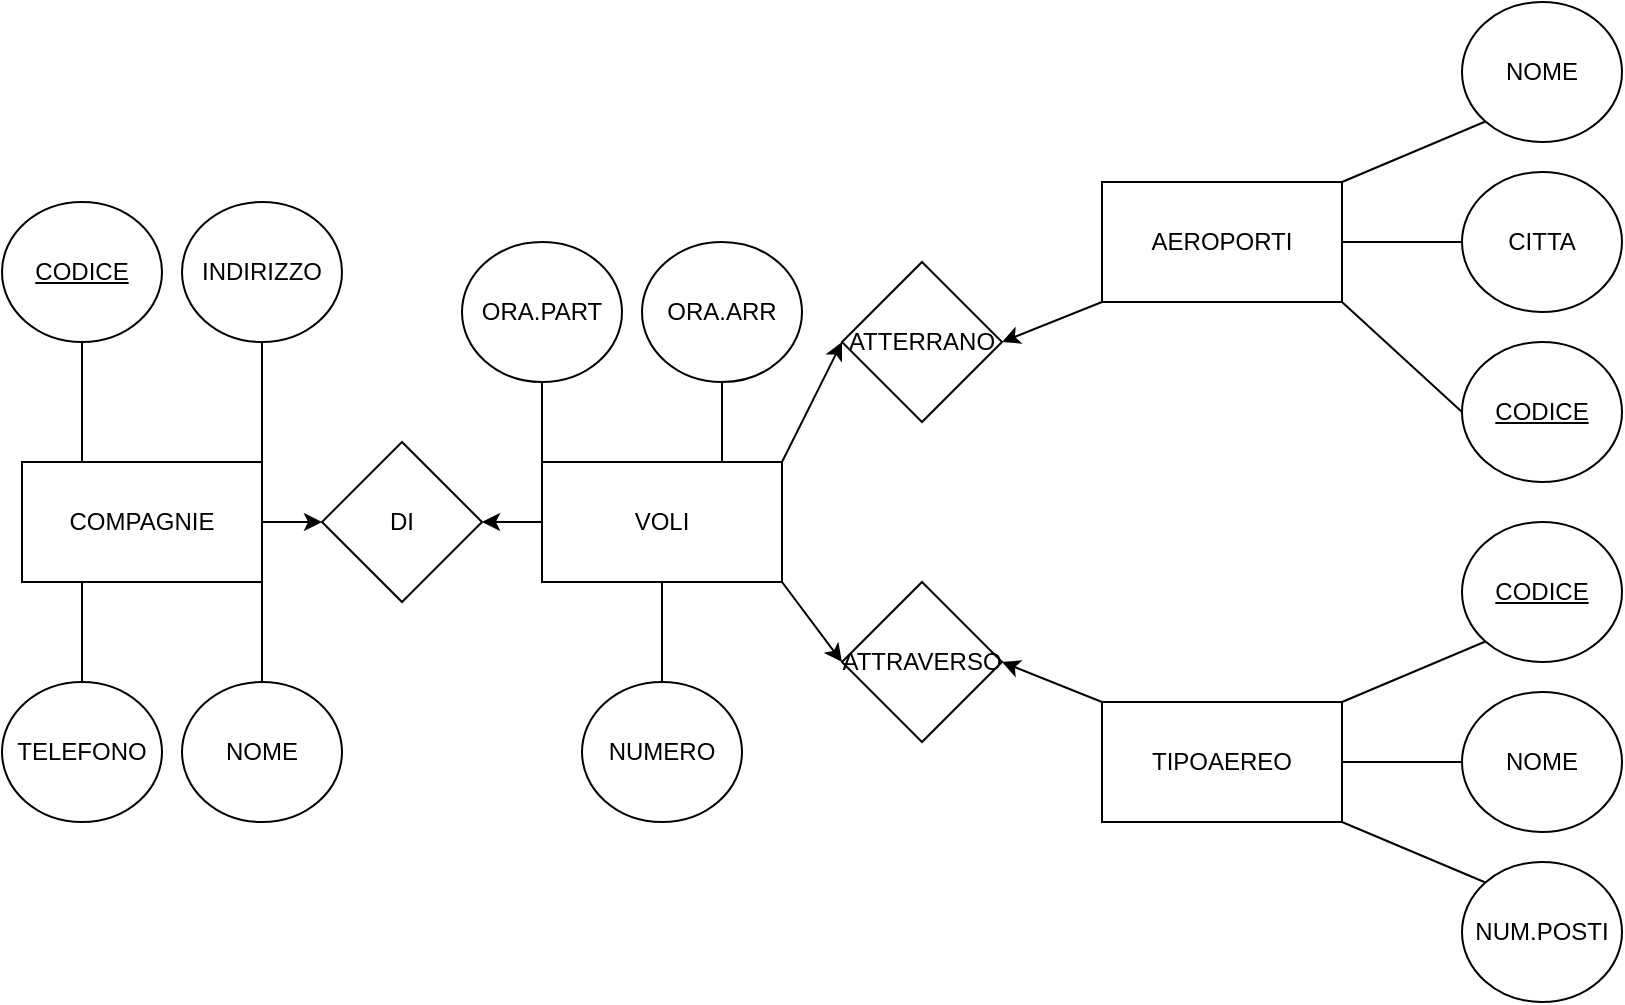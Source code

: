<mxfile version="14.2.4" type="github">
  <diagram id="JDD_yQQKGyVtzpEHGVRo" name="Page-1">
    <mxGraphModel dx="1021" dy="529" grid="1" gridSize="10" guides="1" tooltips="1" connect="1" arrows="1" fold="1" page="1" pageScale="1" pageWidth="2339" pageHeight="3300" math="0" shadow="0">
      <root>
        <mxCell id="0" />
        <mxCell id="1" parent="0" />
        <mxCell id="tfiH78JdWXMCooFqEJsw-20" value="AEROPORTI" style="rounded=0;whiteSpace=wrap;html=1;gradientColor=none;" vertex="1" parent="1">
          <mxGeometry x="960" y="160" width="120" height="60" as="geometry" />
        </mxCell>
        <mxCell id="tfiH78JdWXMCooFqEJsw-21" value="TIPOAEREO" style="rounded=0;whiteSpace=wrap;html=1;gradientColor=none;" vertex="1" parent="1">
          <mxGeometry x="960" y="420" width="120" height="60" as="geometry" />
        </mxCell>
        <mxCell id="tfiH78JdWXMCooFqEJsw-22" value="COMPAGNIE" style="rounded=0;whiteSpace=wrap;html=1;gradientColor=none;" vertex="1" parent="1">
          <mxGeometry x="420" y="300" width="120" height="60" as="geometry" />
        </mxCell>
        <mxCell id="tfiH78JdWXMCooFqEJsw-23" value="VOLI" style="rounded=0;whiteSpace=wrap;html=1;gradientColor=none;" vertex="1" parent="1">
          <mxGeometry x="680" y="300" width="120" height="60" as="geometry" />
        </mxCell>
        <mxCell id="tfiH78JdWXMCooFqEJsw-24" value="ATTERRANO" style="rhombus;whiteSpace=wrap;html=1;fillColor=#ffffff;gradientColor=none;" vertex="1" parent="1">
          <mxGeometry x="830" y="200" width="80" height="80" as="geometry" />
        </mxCell>
        <mxCell id="tfiH78JdWXMCooFqEJsw-25" value="ATTRAVERSO" style="rhombus;whiteSpace=wrap;html=1;fillColor=#ffffff;gradientColor=none;" vertex="1" parent="1">
          <mxGeometry x="830" y="360" width="80" height="80" as="geometry" />
        </mxCell>
        <mxCell id="tfiH78JdWXMCooFqEJsw-26" value="DI" style="rhombus;whiteSpace=wrap;html=1;fillColor=#ffffff;gradientColor=none;" vertex="1" parent="1">
          <mxGeometry x="570" y="290" width="80" height="80" as="geometry" />
        </mxCell>
        <mxCell id="tfiH78JdWXMCooFqEJsw-29" value="" style="endArrow=classic;html=1;entryX=0;entryY=0.5;entryDx=0;entryDy=0;exitX=1;exitY=0;exitDx=0;exitDy=0;" edge="1" parent="1" source="tfiH78JdWXMCooFqEJsw-23" target="tfiH78JdWXMCooFqEJsw-24">
          <mxGeometry width="50" height="50" relative="1" as="geometry">
            <mxPoint x="860" y="350" as="sourcePoint" />
            <mxPoint x="910" y="300" as="targetPoint" />
          </mxGeometry>
        </mxCell>
        <mxCell id="tfiH78JdWXMCooFqEJsw-30" value="" style="endArrow=classic;html=1;exitX=1;exitY=1;exitDx=0;exitDy=0;entryX=0;entryY=0.5;entryDx=0;entryDy=0;" edge="1" parent="1" source="tfiH78JdWXMCooFqEJsw-23" target="tfiH78JdWXMCooFqEJsw-25">
          <mxGeometry width="50" height="50" relative="1" as="geometry">
            <mxPoint x="860" y="350" as="sourcePoint" />
            <mxPoint x="910" y="300" as="targetPoint" />
          </mxGeometry>
        </mxCell>
        <mxCell id="tfiH78JdWXMCooFqEJsw-31" value="" style="endArrow=classic;html=1;exitX=0;exitY=0;exitDx=0;exitDy=0;entryX=1;entryY=0.5;entryDx=0;entryDy=0;" edge="1" parent="1" source="tfiH78JdWXMCooFqEJsw-21" target="tfiH78JdWXMCooFqEJsw-25">
          <mxGeometry width="50" height="50" relative="1" as="geometry">
            <mxPoint x="860" y="350" as="sourcePoint" />
            <mxPoint x="910" y="300" as="targetPoint" />
          </mxGeometry>
        </mxCell>
        <mxCell id="tfiH78JdWXMCooFqEJsw-32" value="" style="endArrow=classic;html=1;exitX=0;exitY=1;exitDx=0;exitDy=0;entryX=1;entryY=0.5;entryDx=0;entryDy=0;" edge="1" parent="1" source="tfiH78JdWXMCooFqEJsw-20" target="tfiH78JdWXMCooFqEJsw-24">
          <mxGeometry width="50" height="50" relative="1" as="geometry">
            <mxPoint x="860" y="350" as="sourcePoint" />
            <mxPoint x="910" y="300" as="targetPoint" />
          </mxGeometry>
        </mxCell>
        <mxCell id="tfiH78JdWXMCooFqEJsw-33" value="" style="endArrow=classic;html=1;exitX=1;exitY=0.5;exitDx=0;exitDy=0;entryX=0;entryY=0.5;entryDx=0;entryDy=0;" edge="1" parent="1" source="tfiH78JdWXMCooFqEJsw-22" target="tfiH78JdWXMCooFqEJsw-26">
          <mxGeometry width="50" height="50" relative="1" as="geometry">
            <mxPoint x="860" y="350" as="sourcePoint" />
            <mxPoint x="910" y="300" as="targetPoint" />
          </mxGeometry>
        </mxCell>
        <mxCell id="tfiH78JdWXMCooFqEJsw-34" value="" style="endArrow=classic;html=1;entryX=1;entryY=0.5;entryDx=0;entryDy=0;exitX=0;exitY=0.5;exitDx=0;exitDy=0;" edge="1" parent="1" source="tfiH78JdWXMCooFqEJsw-23" target="tfiH78JdWXMCooFqEJsw-26">
          <mxGeometry width="50" height="50" relative="1" as="geometry">
            <mxPoint x="860" y="350" as="sourcePoint" />
            <mxPoint x="910" y="300" as="targetPoint" />
          </mxGeometry>
        </mxCell>
        <mxCell id="tfiH78JdWXMCooFqEJsw-35" value="TELEFONO" style="ellipse;whiteSpace=wrap;html=1;fillColor=#ffffff;gradientColor=none;" vertex="1" parent="1">
          <mxGeometry x="410" y="410" width="80" height="70" as="geometry" />
        </mxCell>
        <mxCell id="tfiH78JdWXMCooFqEJsw-36" value="INDIRIZZO" style="ellipse;whiteSpace=wrap;html=1;fillColor=#ffffff;gradientColor=none;" vertex="1" parent="1">
          <mxGeometry x="500" y="170" width="80" height="70" as="geometry" />
        </mxCell>
        <mxCell id="tfiH78JdWXMCooFqEJsw-37" value="NOME" style="ellipse;whiteSpace=wrap;html=1;fillColor=#ffffff;gradientColor=none;" vertex="1" parent="1">
          <mxGeometry x="500" y="410" width="80" height="70" as="geometry" />
        </mxCell>
        <mxCell id="tfiH78JdWXMCooFqEJsw-38" value="&lt;u&gt;CODICE&lt;/u&gt;" style="ellipse;whiteSpace=wrap;html=1;fillColor=#ffffff;gradientColor=none;" vertex="1" parent="1">
          <mxGeometry x="410" y="170" width="80" height="70" as="geometry" />
        </mxCell>
        <mxCell id="tfiH78JdWXMCooFqEJsw-39" value="&lt;u&gt;CODICE&lt;/u&gt;" style="ellipse;whiteSpace=wrap;html=1;fillColor=#ffffff;gradientColor=none;" vertex="1" parent="1">
          <mxGeometry x="1140" y="240" width="80" height="70" as="geometry" />
        </mxCell>
        <mxCell id="tfiH78JdWXMCooFqEJsw-40" value="CITTA" style="ellipse;whiteSpace=wrap;html=1;fillColor=#ffffff;gradientColor=none;" vertex="1" parent="1">
          <mxGeometry x="1140" y="155" width="80" height="70" as="geometry" />
        </mxCell>
        <mxCell id="tfiH78JdWXMCooFqEJsw-41" value="NOME" style="ellipse;whiteSpace=wrap;html=1;fillColor=#ffffff;gradientColor=none;" vertex="1" parent="1">
          <mxGeometry x="1140" y="70" width="80" height="70" as="geometry" />
        </mxCell>
        <mxCell id="tfiH78JdWXMCooFqEJsw-42" value="" style="endArrow=none;html=1;entryX=0;entryY=0.5;entryDx=0;entryDy=0;exitX=1;exitY=1;exitDx=0;exitDy=0;" edge="1" parent="1" source="tfiH78JdWXMCooFqEJsw-20" target="tfiH78JdWXMCooFqEJsw-39">
          <mxGeometry width="50" height="50" relative="1" as="geometry">
            <mxPoint x="860" y="350" as="sourcePoint" />
            <mxPoint x="910" y="300" as="targetPoint" />
          </mxGeometry>
        </mxCell>
        <mxCell id="tfiH78JdWXMCooFqEJsw-43" value="" style="endArrow=none;html=1;entryX=0;entryY=0.5;entryDx=0;entryDy=0;exitX=1;exitY=0.5;exitDx=0;exitDy=0;" edge="1" parent="1" source="tfiH78JdWXMCooFqEJsw-20" target="tfiH78JdWXMCooFqEJsw-40">
          <mxGeometry width="50" height="50" relative="1" as="geometry">
            <mxPoint x="860" y="350" as="sourcePoint" />
            <mxPoint x="910" y="300" as="targetPoint" />
          </mxGeometry>
        </mxCell>
        <mxCell id="tfiH78JdWXMCooFqEJsw-44" value="" style="endArrow=none;html=1;entryX=0;entryY=1;entryDx=0;entryDy=0;exitX=1;exitY=0;exitDx=0;exitDy=0;" edge="1" parent="1" source="tfiH78JdWXMCooFqEJsw-20" target="tfiH78JdWXMCooFqEJsw-41">
          <mxGeometry width="50" height="50" relative="1" as="geometry">
            <mxPoint x="860" y="350" as="sourcePoint" />
            <mxPoint x="910" y="300" as="targetPoint" />
          </mxGeometry>
        </mxCell>
        <mxCell id="tfiH78JdWXMCooFqEJsw-45" value="&lt;u&gt;CODICE&lt;/u&gt;" style="ellipse;whiteSpace=wrap;html=1;fillColor=#ffffff;gradientColor=none;" vertex="1" parent="1">
          <mxGeometry x="1140" y="330" width="80" height="70" as="geometry" />
        </mxCell>
        <mxCell id="tfiH78JdWXMCooFqEJsw-46" value="NOME" style="ellipse;whiteSpace=wrap;html=1;fillColor=#ffffff;gradientColor=none;" vertex="1" parent="1">
          <mxGeometry x="1140" y="415" width="80" height="70" as="geometry" />
        </mxCell>
        <mxCell id="tfiH78JdWXMCooFqEJsw-47" value="NUM.POSTI" style="ellipse;whiteSpace=wrap;html=1;fillColor=#ffffff;gradientColor=none;" vertex="1" parent="1">
          <mxGeometry x="1140" y="500" width="80" height="70" as="geometry" />
        </mxCell>
        <mxCell id="tfiH78JdWXMCooFqEJsw-48" value="" style="endArrow=none;html=1;entryX=0;entryY=1;entryDx=0;entryDy=0;exitX=1;exitY=0;exitDx=0;exitDy=0;" edge="1" parent="1" source="tfiH78JdWXMCooFqEJsw-21" target="tfiH78JdWXMCooFqEJsw-45">
          <mxGeometry width="50" height="50" relative="1" as="geometry">
            <mxPoint x="860" y="350" as="sourcePoint" />
            <mxPoint x="910" y="300" as="targetPoint" />
          </mxGeometry>
        </mxCell>
        <mxCell id="tfiH78JdWXMCooFqEJsw-49" value="" style="endArrow=none;html=1;entryX=0;entryY=0.5;entryDx=0;entryDy=0;exitX=1;exitY=0.5;exitDx=0;exitDy=0;" edge="1" parent="1" source="tfiH78JdWXMCooFqEJsw-21" target="tfiH78JdWXMCooFqEJsw-46">
          <mxGeometry width="50" height="50" relative="1" as="geometry">
            <mxPoint x="860" y="350" as="sourcePoint" />
            <mxPoint x="910" y="300" as="targetPoint" />
          </mxGeometry>
        </mxCell>
        <mxCell id="tfiH78JdWXMCooFqEJsw-50" value="" style="endArrow=none;html=1;entryX=0;entryY=0;entryDx=0;entryDy=0;exitX=1;exitY=1;exitDx=0;exitDy=0;" edge="1" parent="1" source="tfiH78JdWXMCooFqEJsw-21" target="tfiH78JdWXMCooFqEJsw-47">
          <mxGeometry width="50" height="50" relative="1" as="geometry">
            <mxPoint x="860" y="350" as="sourcePoint" />
            <mxPoint x="910" y="300" as="targetPoint" />
          </mxGeometry>
        </mxCell>
        <mxCell id="tfiH78JdWXMCooFqEJsw-51" value="NUMERO" style="ellipse;whiteSpace=wrap;html=1;fillColor=#ffffff;gradientColor=none;" vertex="1" parent="1">
          <mxGeometry x="700" y="410" width="80" height="70" as="geometry" />
        </mxCell>
        <mxCell id="tfiH78JdWXMCooFqEJsw-52" value="ORA.PART" style="ellipse;whiteSpace=wrap;html=1;fillColor=#ffffff;gradientColor=none;" vertex="1" parent="1">
          <mxGeometry x="640" y="190" width="80" height="70" as="geometry" />
        </mxCell>
        <mxCell id="tfiH78JdWXMCooFqEJsw-53" value="ORA.ARR" style="ellipse;whiteSpace=wrap;html=1;fillColor=#ffffff;gradientColor=none;" vertex="1" parent="1">
          <mxGeometry x="730" y="190" width="80" height="70" as="geometry" />
        </mxCell>
        <mxCell id="tfiH78JdWXMCooFqEJsw-54" value="" style="endArrow=none;html=1;entryX=0.5;entryY=1;entryDx=0;entryDy=0;exitX=0.75;exitY=0;exitDx=0;exitDy=0;" edge="1" parent="1" source="tfiH78JdWXMCooFqEJsw-23" target="tfiH78JdWXMCooFqEJsw-53">
          <mxGeometry width="50" height="50" relative="1" as="geometry">
            <mxPoint x="860" y="350" as="sourcePoint" />
            <mxPoint x="910" y="300" as="targetPoint" />
          </mxGeometry>
        </mxCell>
        <mxCell id="tfiH78JdWXMCooFqEJsw-55" value="" style="endArrow=none;html=1;entryX=0.5;entryY=1;entryDx=0;entryDy=0;exitX=0;exitY=0.25;exitDx=0;exitDy=0;" edge="1" parent="1" source="tfiH78JdWXMCooFqEJsw-23" target="tfiH78JdWXMCooFqEJsw-52">
          <mxGeometry width="50" height="50" relative="1" as="geometry">
            <mxPoint x="860" y="350" as="sourcePoint" />
            <mxPoint x="910" y="300" as="targetPoint" />
          </mxGeometry>
        </mxCell>
        <mxCell id="tfiH78JdWXMCooFqEJsw-56" value="" style="endArrow=none;html=1;entryX=0.5;entryY=1;entryDx=0;entryDy=0;exitX=0.5;exitY=0;exitDx=0;exitDy=0;" edge="1" parent="1" source="tfiH78JdWXMCooFqEJsw-51" target="tfiH78JdWXMCooFqEJsw-23">
          <mxGeometry width="50" height="50" relative="1" as="geometry">
            <mxPoint x="860" y="350" as="sourcePoint" />
            <mxPoint x="910" y="300" as="targetPoint" />
          </mxGeometry>
        </mxCell>
        <mxCell id="tfiH78JdWXMCooFqEJsw-57" value="" style="endArrow=none;html=1;entryX=0.5;entryY=1;entryDx=0;entryDy=0;exitX=1;exitY=0;exitDx=0;exitDy=0;" edge="1" parent="1" source="tfiH78JdWXMCooFqEJsw-22" target="tfiH78JdWXMCooFqEJsw-36">
          <mxGeometry width="50" height="50" relative="1" as="geometry">
            <mxPoint x="860" y="350" as="sourcePoint" />
            <mxPoint x="910" y="300" as="targetPoint" />
          </mxGeometry>
        </mxCell>
        <mxCell id="tfiH78JdWXMCooFqEJsw-58" value="" style="endArrow=none;html=1;entryX=0.5;entryY=1;entryDx=0;entryDy=0;exitX=0.25;exitY=0;exitDx=0;exitDy=0;" edge="1" parent="1" source="tfiH78JdWXMCooFqEJsw-22" target="tfiH78JdWXMCooFqEJsw-38">
          <mxGeometry width="50" height="50" relative="1" as="geometry">
            <mxPoint x="860" y="350" as="sourcePoint" />
            <mxPoint x="910" y="300" as="targetPoint" />
          </mxGeometry>
        </mxCell>
        <mxCell id="tfiH78JdWXMCooFqEJsw-59" value="" style="endArrow=none;html=1;entryX=0.25;entryY=1;entryDx=0;entryDy=0;exitX=0.5;exitY=0;exitDx=0;exitDy=0;" edge="1" parent="1" source="tfiH78JdWXMCooFqEJsw-35" target="tfiH78JdWXMCooFqEJsw-22">
          <mxGeometry width="50" height="50" relative="1" as="geometry">
            <mxPoint x="860" y="350" as="sourcePoint" />
            <mxPoint x="910" y="300" as="targetPoint" />
          </mxGeometry>
        </mxCell>
        <mxCell id="tfiH78JdWXMCooFqEJsw-60" value="" style="endArrow=none;html=1;exitX=1;exitY=1;exitDx=0;exitDy=0;entryX=0.5;entryY=0;entryDx=0;entryDy=0;" edge="1" parent="1" source="tfiH78JdWXMCooFqEJsw-22" target="tfiH78JdWXMCooFqEJsw-37">
          <mxGeometry width="50" height="50" relative="1" as="geometry">
            <mxPoint x="860" y="350" as="sourcePoint" />
            <mxPoint x="910" y="300" as="targetPoint" />
          </mxGeometry>
        </mxCell>
      </root>
    </mxGraphModel>
  </diagram>
</mxfile>
